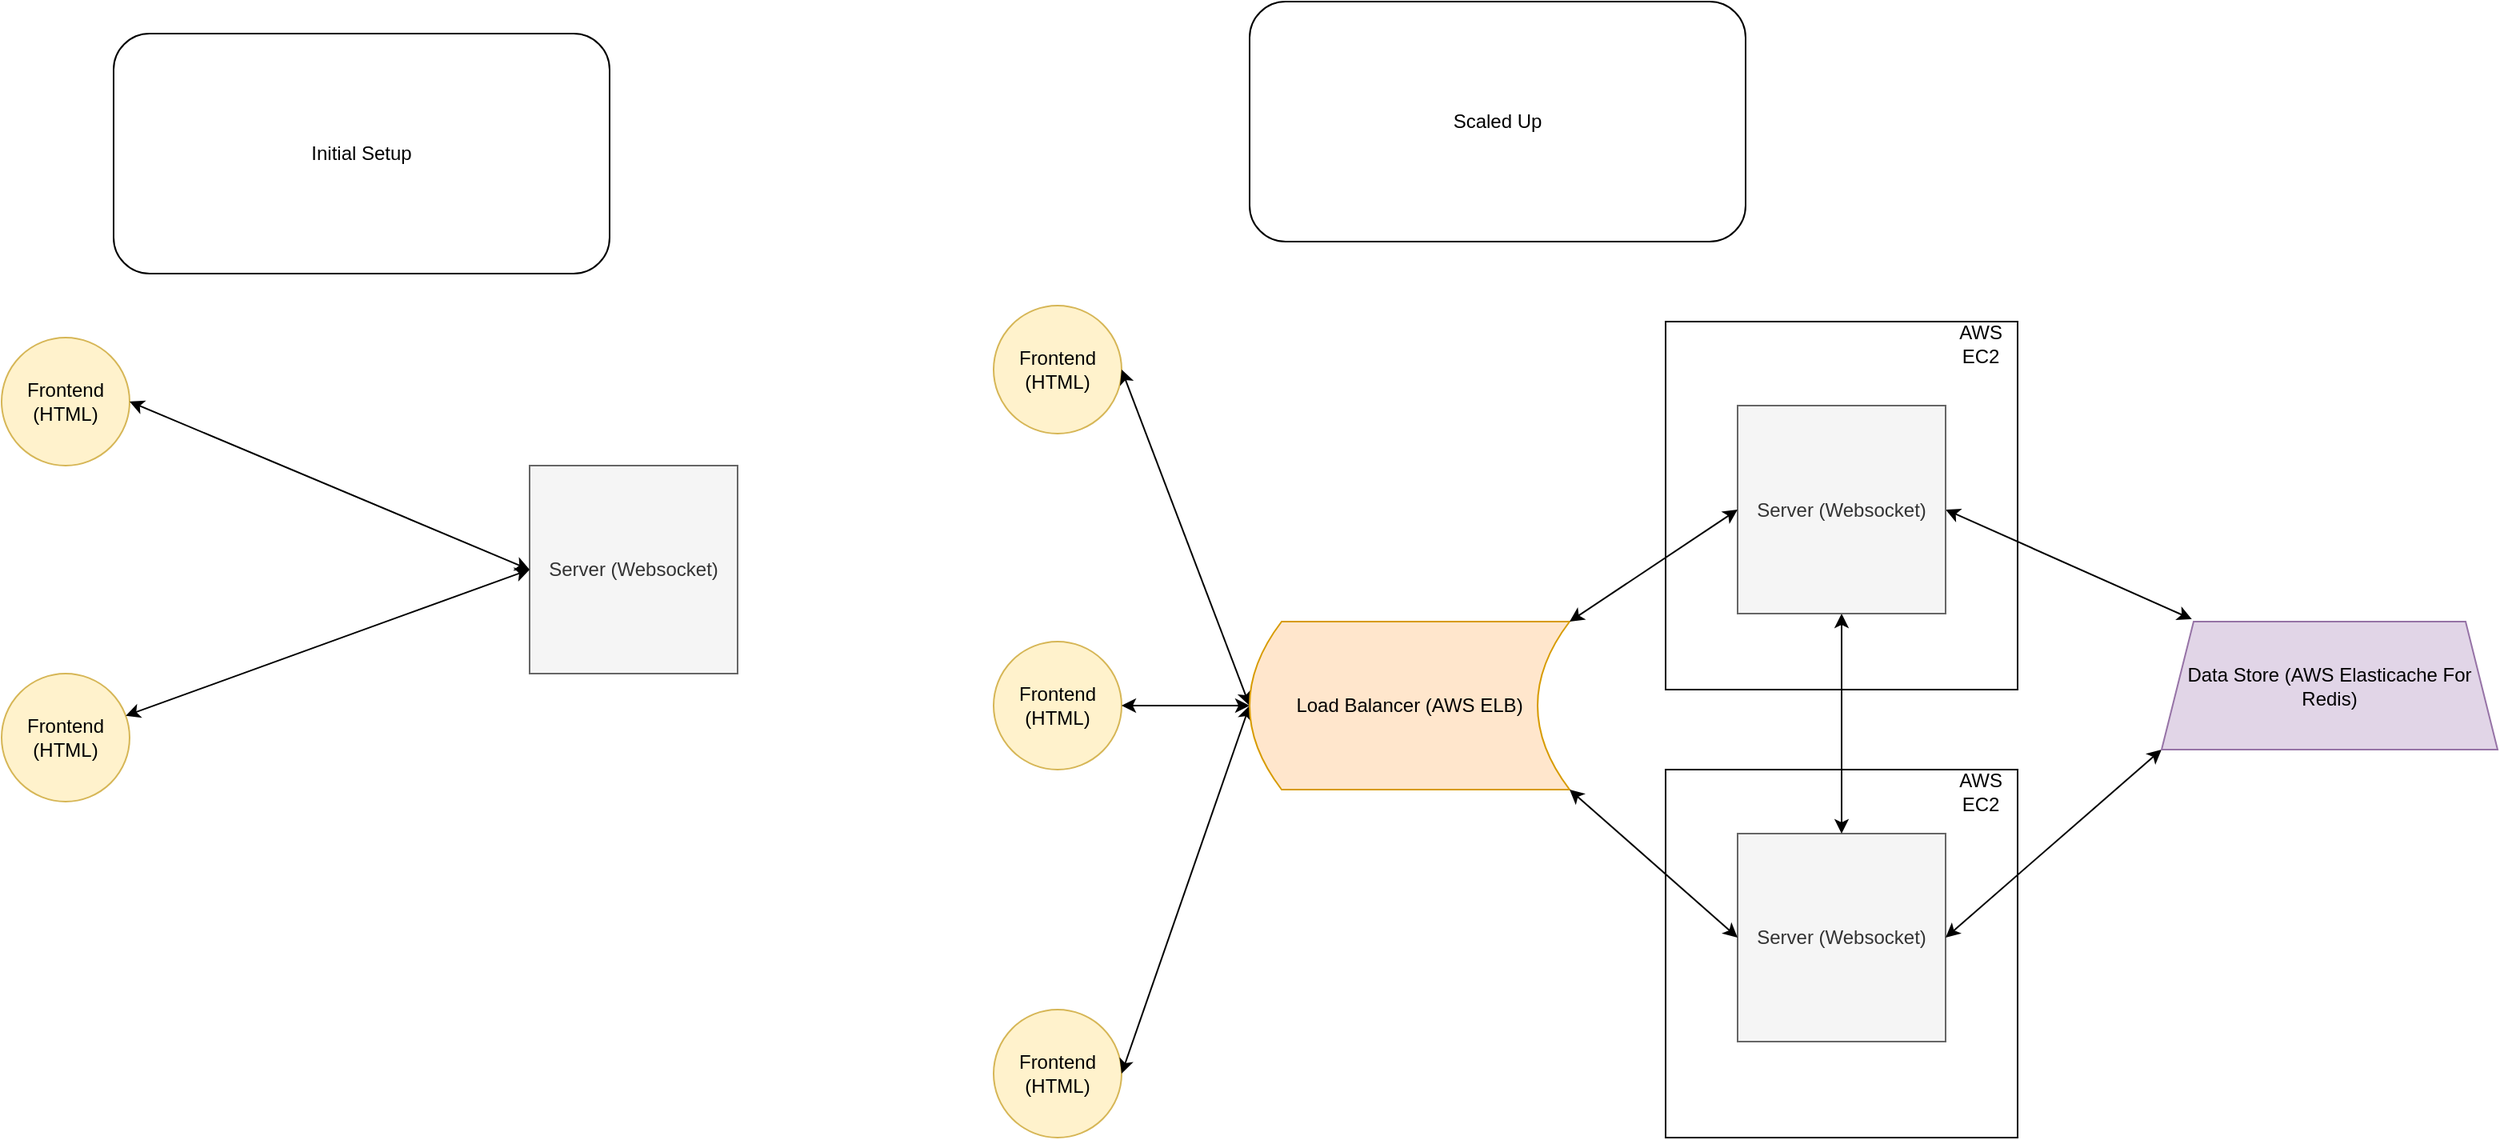 <mxfile version="20.0.2" type="device"><diagram id="jrtX3ePi-vBj2rECiGY2" name="Page-1"><mxGraphModel dx="2062" dy="1112" grid="1" gridSize="10" guides="1" tooltips="1" connect="1" arrows="1" fold="1" page="1" pageScale="1" pageWidth="850" pageHeight="1100" math="0" shadow="0"><root><mxCell id="0"/><mxCell id="1" parent="0"/><mxCell id="PnrT-ujSZE9D15VnyTh0-2" value="" style="group" parent="1" vertex="1" connectable="0"><mxGeometry x="1070" y="650" width="220" height="230" as="geometry"/></mxCell><mxCell id="PnrT-ujSZE9D15VnyTh0-3" value="" style="rounded=0;whiteSpace=wrap;html=1;" parent="PnrT-ujSZE9D15VnyTh0-2" vertex="1"><mxGeometry width="220" height="230" as="geometry"/></mxCell><mxCell id="PnrT-ujSZE9D15VnyTh0-4" value="AWS EC2" style="text;html=1;strokeColor=none;fillColor=none;align=center;verticalAlign=middle;whiteSpace=wrap;rounded=0;" parent="PnrT-ujSZE9D15VnyTh0-2" vertex="1"><mxGeometry x="190.235" y="7.797" width="14.092" height="11.695" as="geometry"/></mxCell><mxCell id="WYAlRC6mInyyOsZK7OGl-41" value="&lt;div&gt;Server (Websocket)&lt;/div&gt;" style="whiteSpace=wrap;html=1;aspect=fixed;fillColor=#f5f5f5;fontColor=#333333;strokeColor=#666666;" parent="PnrT-ujSZE9D15VnyTh0-2" vertex="1"><mxGeometry x="45" y="40" width="130" height="130" as="geometry"/></mxCell><mxCell id="PnrT-ujSZE9D15VnyTh0-1" value="" style="group" parent="1" vertex="1" connectable="0"><mxGeometry x="1070" y="370" width="220" height="230" as="geometry"/></mxCell><mxCell id="WYAlRC6mInyyOsZK7OGl-31" value="" style="rounded=0;whiteSpace=wrap;html=1;" parent="PnrT-ujSZE9D15VnyTh0-1" vertex="1"><mxGeometry width="220" height="230" as="geometry"/></mxCell><mxCell id="WYAlRC6mInyyOsZK7OGl-32" value="AWS EC2" style="text;html=1;strokeColor=none;fillColor=none;align=center;verticalAlign=middle;whiteSpace=wrap;rounded=0;" parent="PnrT-ujSZE9D15VnyTh0-1" vertex="1"><mxGeometry x="190.235" y="7.797" width="14.092" height="11.695" as="geometry"/></mxCell><mxCell id="WYAlRC6mInyyOsZK7OGl-2" value="&lt;div&gt;Server (Websocket)&lt;/div&gt;" style="whiteSpace=wrap;html=1;aspect=fixed;fillColor=#f5f5f5;fontColor=#333333;strokeColor=#666666;" parent="1" vertex="1"><mxGeometry x="360" y="460" width="130" height="130" as="geometry"/></mxCell><mxCell id="WYAlRC6mInyyOsZK7OGl-5" value="Frontend (HTML)" style="ellipse;whiteSpace=wrap;html=1;aspect=fixed;fillColor=#fff2cc;strokeColor=#d6b656;" parent="1" vertex="1"><mxGeometry x="30" y="380" width="80" height="80" as="geometry"/></mxCell><mxCell id="WYAlRC6mInyyOsZK7OGl-7" value="Frontend (HTML)" style="ellipse;whiteSpace=wrap;html=1;aspect=fixed;fillColor=#fff2cc;strokeColor=#d6b656;" parent="1" vertex="1"><mxGeometry x="30" y="590" width="80" height="80" as="geometry"/></mxCell><mxCell id="WYAlRC6mInyyOsZK7OGl-9" value="Initial Setup" style="rounded=1;whiteSpace=wrap;html=1;" parent="1" vertex="1"><mxGeometry x="100" y="190" width="310" height="150" as="geometry"/></mxCell><mxCell id="WYAlRC6mInyyOsZK7OGl-15" value="" style="endArrow=classic;startArrow=classic;html=1;rounded=0;entryX=0;entryY=0.5;entryDx=0;entryDy=0;" parent="1" source="WYAlRC6mInyyOsZK7OGl-7" target="WYAlRC6mInyyOsZK7OGl-2" edge="1"><mxGeometry width="50" height="50" relative="1" as="geometry"><mxPoint x="400" y="590" as="sourcePoint"/><mxPoint x="450" y="540" as="targetPoint"/></mxGeometry></mxCell><mxCell id="WYAlRC6mInyyOsZK7OGl-16" value="" style="endArrow=classic;startArrow=classic;html=1;rounded=0;entryX=1;entryY=0.5;entryDx=0;entryDy=0;exitX=0;exitY=0.5;exitDx=0;exitDy=0;" parent="1" source="WYAlRC6mInyyOsZK7OGl-2" target="WYAlRC6mInyyOsZK7OGl-5" edge="1"><mxGeometry width="50" height="50" relative="1" as="geometry"><mxPoint x="400" y="590" as="sourcePoint"/><mxPoint x="450" y="540" as="targetPoint"/></mxGeometry></mxCell><mxCell id="WYAlRC6mInyyOsZK7OGl-18" value="Frontend (HTML)" style="ellipse;whiteSpace=wrap;html=1;aspect=fixed;fillColor=#fff2cc;strokeColor=#d6b656;" parent="1" vertex="1"><mxGeometry x="650" y="360" width="80" height="80" as="geometry"/></mxCell><mxCell id="WYAlRC6mInyyOsZK7OGl-19" value="Frontend (HTML)" style="ellipse;whiteSpace=wrap;html=1;aspect=fixed;fillColor=#fff2cc;strokeColor=#d6b656;" parent="1" vertex="1"><mxGeometry x="650" y="570" width="80" height="80" as="geometry"/></mxCell><mxCell id="WYAlRC6mInyyOsZK7OGl-20" value="Scaled Up" style="rounded=1;whiteSpace=wrap;html=1;" parent="1" vertex="1"><mxGeometry x="810" y="170" width="310" height="150" as="geometry"/></mxCell><mxCell id="WYAlRC6mInyyOsZK7OGl-23" value="Frontend (HTML)" style="ellipse;whiteSpace=wrap;html=1;aspect=fixed;fillColor=#fff2cc;strokeColor=#d6b656;" parent="1" vertex="1"><mxGeometry x="650" y="800" width="80" height="80" as="geometry"/></mxCell><mxCell id="WYAlRC6mInyyOsZK7OGl-47" value="" style="endArrow=classic;startArrow=classic;html=1;rounded=0;exitX=0.5;exitY=0;exitDx=0;exitDy=0;entryX=0.5;entryY=1;entryDx=0;entryDy=0;" parent="1" source="WYAlRC6mInyyOsZK7OGl-41" target="WYAlRC6mInyyOsZK7OGl-17" edge="1"><mxGeometry width="50" height="50" relative="1" as="geometry"><mxPoint x="1185" y="660" as="sourcePoint"/><mxPoint x="1185" y="550" as="targetPoint"/></mxGeometry></mxCell><mxCell id="WYAlRC6mInyyOsZK7OGl-56" value="" style="endArrow=classic;startArrow=classic;html=1;rounded=0;entryX=1;entryY=0.5;entryDx=0;entryDy=0;exitX=0;exitY=0.5;exitDx=0;exitDy=0;" parent="1" source="WYAlRC6mInyyOsZK7OGl-34" target="WYAlRC6mInyyOsZK7OGl-18" edge="1"><mxGeometry width="50" height="50" relative="1" as="geometry"><mxPoint x="750" y="660" as="sourcePoint"/><mxPoint x="800" y="610" as="targetPoint"/></mxGeometry></mxCell><mxCell id="WYAlRC6mInyyOsZK7OGl-57" value="" style="endArrow=classic;startArrow=classic;html=1;rounded=0;entryX=1;entryY=0.5;entryDx=0;entryDy=0;exitX=0;exitY=0.5;exitDx=0;exitDy=0;" parent="1" source="WYAlRC6mInyyOsZK7OGl-34" target="WYAlRC6mInyyOsZK7OGl-23" edge="1"><mxGeometry width="50" height="50" relative="1" as="geometry"><mxPoint x="750" y="660" as="sourcePoint"/><mxPoint x="800" y="610" as="targetPoint"/></mxGeometry></mxCell><mxCell id="WYAlRC6mInyyOsZK7OGl-58" value="" style="endArrow=classic;startArrow=classic;html=1;rounded=0;exitX=1;exitY=0.5;exitDx=0;exitDy=0;entryX=0;entryY=0.5;entryDx=0;entryDy=0;" parent="1" source="WYAlRC6mInyyOsZK7OGl-19" target="WYAlRC6mInyyOsZK7OGl-34" edge="1"><mxGeometry width="50" height="50" relative="1" as="geometry"><mxPoint x="750" y="660" as="sourcePoint"/><mxPoint x="800" y="610" as="targetPoint"/></mxGeometry></mxCell><mxCell id="WYAlRC6mInyyOsZK7OGl-61" value="" style="endArrow=classic;startArrow=classic;html=1;rounded=0;entryX=0.09;entryY=-0.019;entryDx=0;entryDy=0;exitX=1;exitY=0.5;exitDx=0;exitDy=0;entryPerimeter=0;" parent="1" source="WYAlRC6mInyyOsZK7OGl-17" target="WYAlRC6mInyyOsZK7OGl-65" edge="1"><mxGeometry width="50" height="50" relative="1" as="geometry"><mxPoint x="1315" y="490" as="sourcePoint"/><mxPoint x="1340" y="487.5" as="targetPoint"/></mxGeometry></mxCell><mxCell id="WYAlRC6mInyyOsZK7OGl-17" value="&lt;div&gt;Server (Websocket)&lt;/div&gt;" style="whiteSpace=wrap;html=1;aspect=fixed;fillColor=#f5f5f5;fontColor=#333333;strokeColor=#666666;" parent="1" vertex="1"><mxGeometry x="1115" y="422.5" width="130" height="130" as="geometry"/></mxCell><mxCell id="WYAlRC6mInyyOsZK7OGl-62" value="" style="endArrow=classic;startArrow=classic;html=1;rounded=0;exitX=1;exitY=0.5;exitDx=0;exitDy=0;entryX=0;entryY=1;entryDx=0;entryDy=0;" parent="1" source="WYAlRC6mInyyOsZK7OGl-41" target="WYAlRC6mInyyOsZK7OGl-65" edge="1"><mxGeometry width="50" height="50" relative="1" as="geometry"><mxPoint x="1305" y="770" as="sourcePoint"/><mxPoint x="1319" y="767.5" as="targetPoint"/></mxGeometry></mxCell><mxCell id="WYAlRC6mInyyOsZK7OGl-65" value="Data Store (AWS Elasticache For Redis)" style="shape=trapezoid;perimeter=trapezoidPerimeter;whiteSpace=wrap;html=1;fixedSize=1;fillColor=#e1d5e7;strokeColor=#9673a6;" parent="1" vertex="1"><mxGeometry x="1380" y="557.5" width="210" height="80" as="geometry"/></mxCell><mxCell id="WYAlRC6mInyyOsZK7OGl-34" value="Load Balancer (AWS ELB)" style="shape=dataStorage;whiteSpace=wrap;html=1;fixedSize=1;fillColor=#ffe6cc;strokeColor=#d79b00;" parent="1" vertex="1"><mxGeometry x="810" y="557.5" width="200" height="105" as="geometry"/></mxCell><mxCell id="PnrT-ujSZE9D15VnyTh0-10" value="" style="endArrow=classic;startArrow=classic;html=1;rounded=0;entryX=0;entryY=0.5;entryDx=0;entryDy=0;exitX=1;exitY=0;exitDx=0;exitDy=0;" parent="1" source="WYAlRC6mInyyOsZK7OGl-34" target="WYAlRC6mInyyOsZK7OGl-17" edge="1"><mxGeometry width="50" height="50" relative="1" as="geometry"><mxPoint x="820" y="680" as="sourcePoint"/><mxPoint x="870" y="630" as="targetPoint"/></mxGeometry></mxCell><mxCell id="PnrT-ujSZE9D15VnyTh0-11" value="" style="endArrow=classic;startArrow=classic;html=1;rounded=0;entryX=0;entryY=0.5;entryDx=0;entryDy=0;exitX=1;exitY=1;exitDx=0;exitDy=0;" parent="1" source="WYAlRC6mInyyOsZK7OGl-34" target="WYAlRC6mInyyOsZK7OGl-41" edge="1"><mxGeometry width="50" height="50" relative="1" as="geometry"><mxPoint x="820" y="680" as="sourcePoint"/><mxPoint x="870" y="630" as="targetPoint"/></mxGeometry></mxCell></root></mxGraphModel></diagram></mxfile>